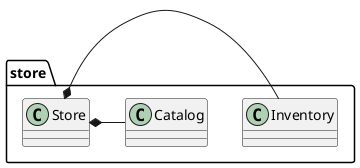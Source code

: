 @startuml package
package "store" {
    class Store
    class Inventory
    class Catalog
}
Store *- Inventory
Store *- Catalog
@enduml